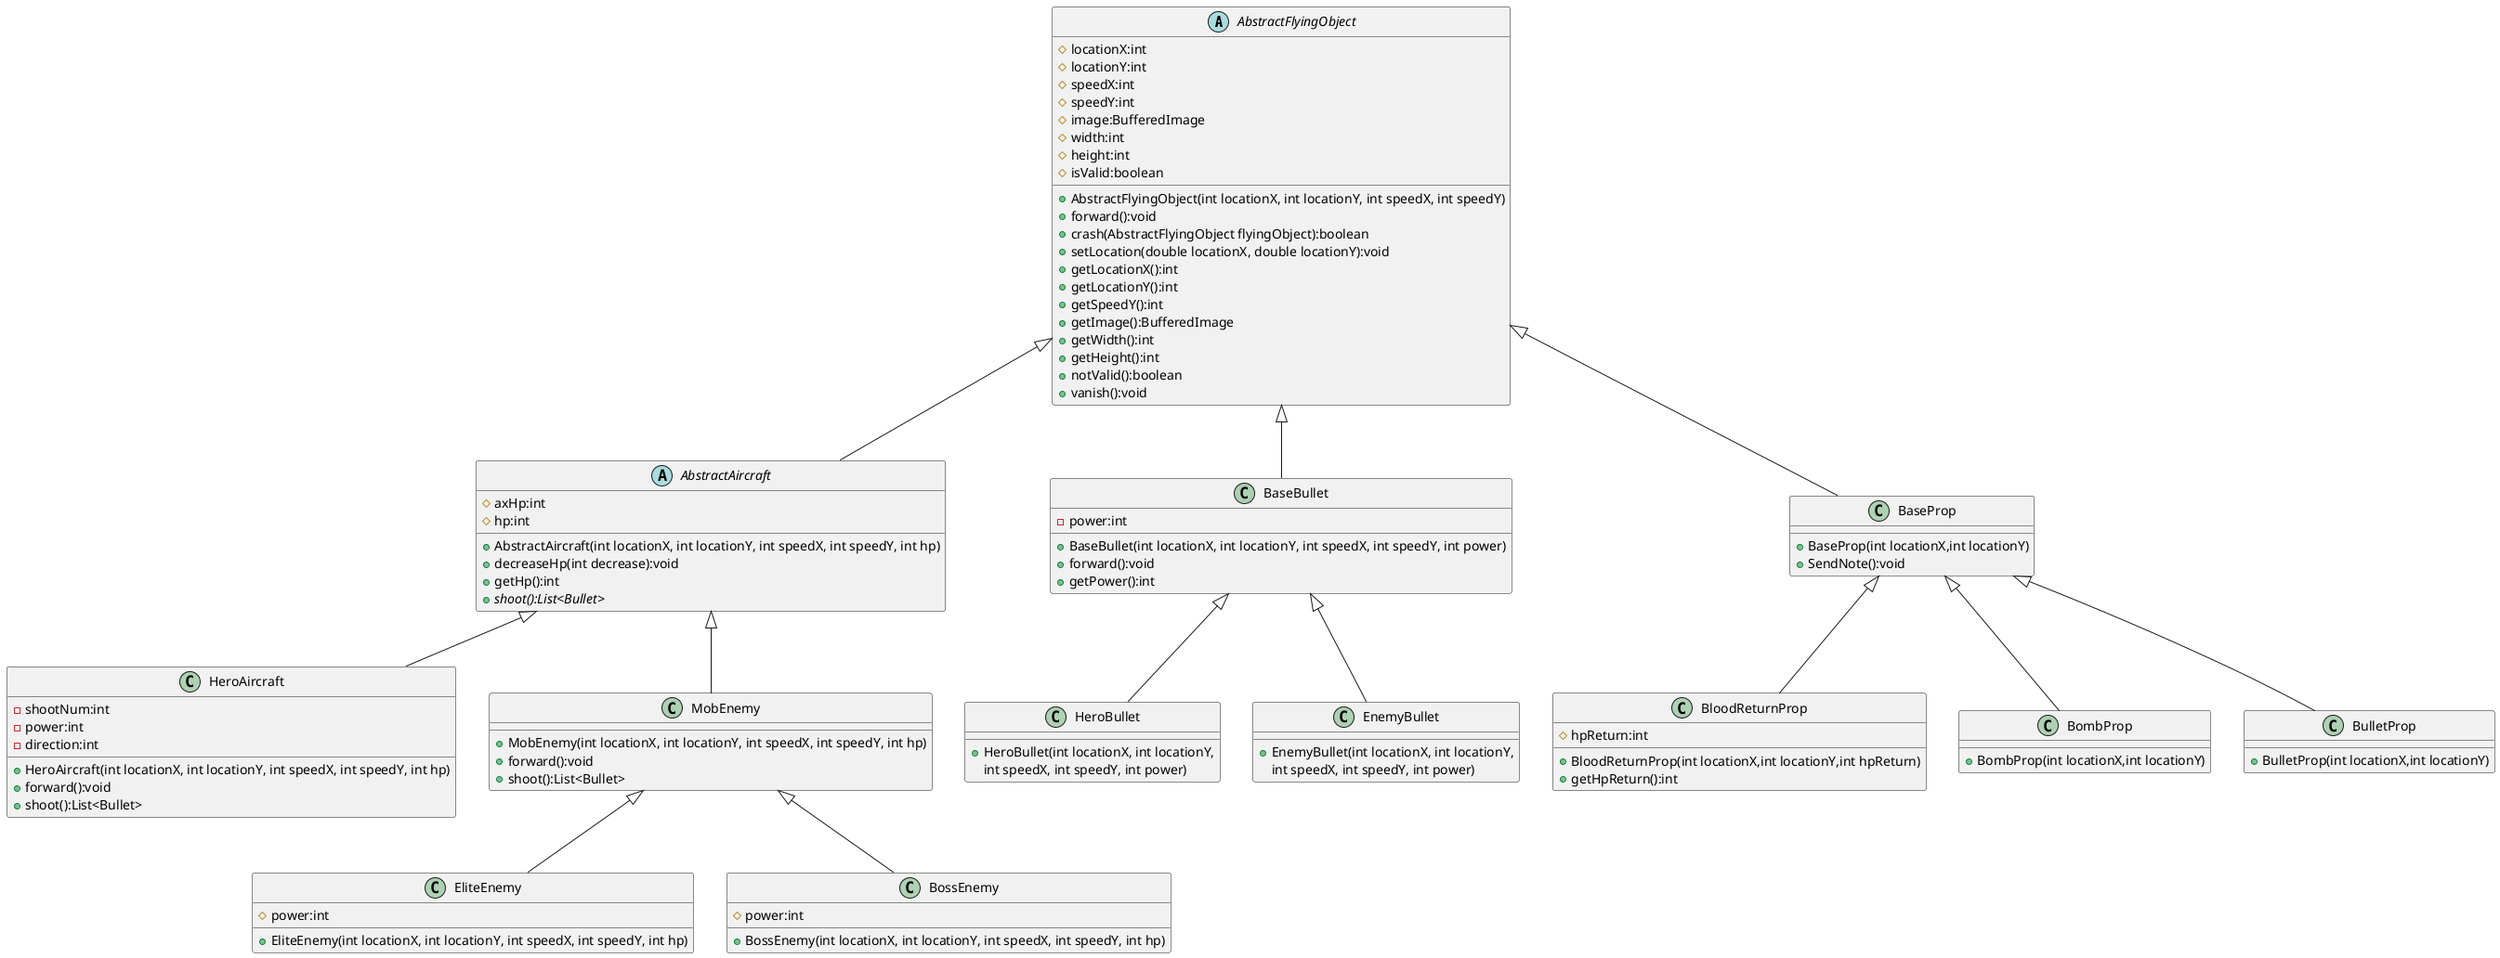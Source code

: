 @startuml
'https://plantuml.com/class-diagram

abstract class AbstractFlyingObject
{
    # locationX:int
    # locationY:int
    # speedX:int
    # speedY:int
    # image:BufferedImage
    # width:int
    # height:int
    # isValid:boolean

    + AbstractFlyingObject(int locationX, int locationY, int speedX, int speedY)
    + forward():void
    + crash(AbstractFlyingObject flyingObject):boolean
    + setLocation(double locationX, double locationY):void
    + getLocationX():int
    + getLocationY():int
    + getSpeedY():int
    + getImage():BufferedImage
    + getWidth():int
    + getHeight():int
    + notValid():boolean
    + vanish():void
}
abstract class AbstractAircraft
{
	# axHp:int
    # hp:int
    + AbstractAircraft(int locationX, int locationY, int speedX, int speedY, int hp)
    + decreaseHp(int decrease):void
    + getHp():int
    + {abstract} shoot():List<Bullet>
 }

class BaseBullet
{
    - power:int
    + BaseBullet(int locationX, int locationY, int speedX, int speedY, int power)
    + forward():void
	+ getPower():int
}

AbstractFlyingObject <|-- AbstractAircraft
AbstractFlyingObject <|-- BaseBullet
AbstractFlyingObject <|-- BaseProp

AbstractAircraft <|-- HeroAircraft
AbstractAircraft <|-- MobEnemy

MobEnemy<|--EliteEnemy
MobEnemy<|--BossEnemy

BaseBullet <|-- HeroBullet
BaseBullet <|-- EnemyBullet

class HeroAircraft {
    - shootNum:int
    - power:int
    - direction:int
    + HeroAircraft(int locationX, int locationY, int speedX, int speedY, int hp)
    + forward():void
    + shoot():List<Bullet>
}

class MobEnemy {
    + MobEnemy(int locationX, int locationY, int speedX, int speedY, int hp)
    + forward():void
    + shoot():List<Bullet>
}

class EliteEnemy{
    # power:int

    + EliteEnemy(int locationX, int locationY, int speedX, int speedY, int hp)
}

class BossEnemy{
    # power:int

    + BossEnemy(int locationX, int locationY, int speedX, int speedY, int hp)
}

class HeroBullet {
    + HeroBullet(int locationX, int locationY,
     int speedX, int speedY, int power)
}

class EnemyBullet {
    + EnemyBullet(int locationX, int locationY,
     int speedX, int speedY, int power)
}

class BaseProp{

    + BaseProp(int locationX,int locationY)
    + SendNote():void
}

class BloodReturnProp{
    # hpReturn:int

    + BloodReturnProp(int locationX,int locationY,int hpReturn)
    + getHpReturn():int
}

class BombProp{

    + BombProp(int locationX,int locationY)
}

class BulletProp{

    + BulletProp(int locationX,int locationY)
}

BaseProp<|--BloodReturnProp
BaseProp<|--BombProp
BaseProp<|--BulletProp

@enduml
